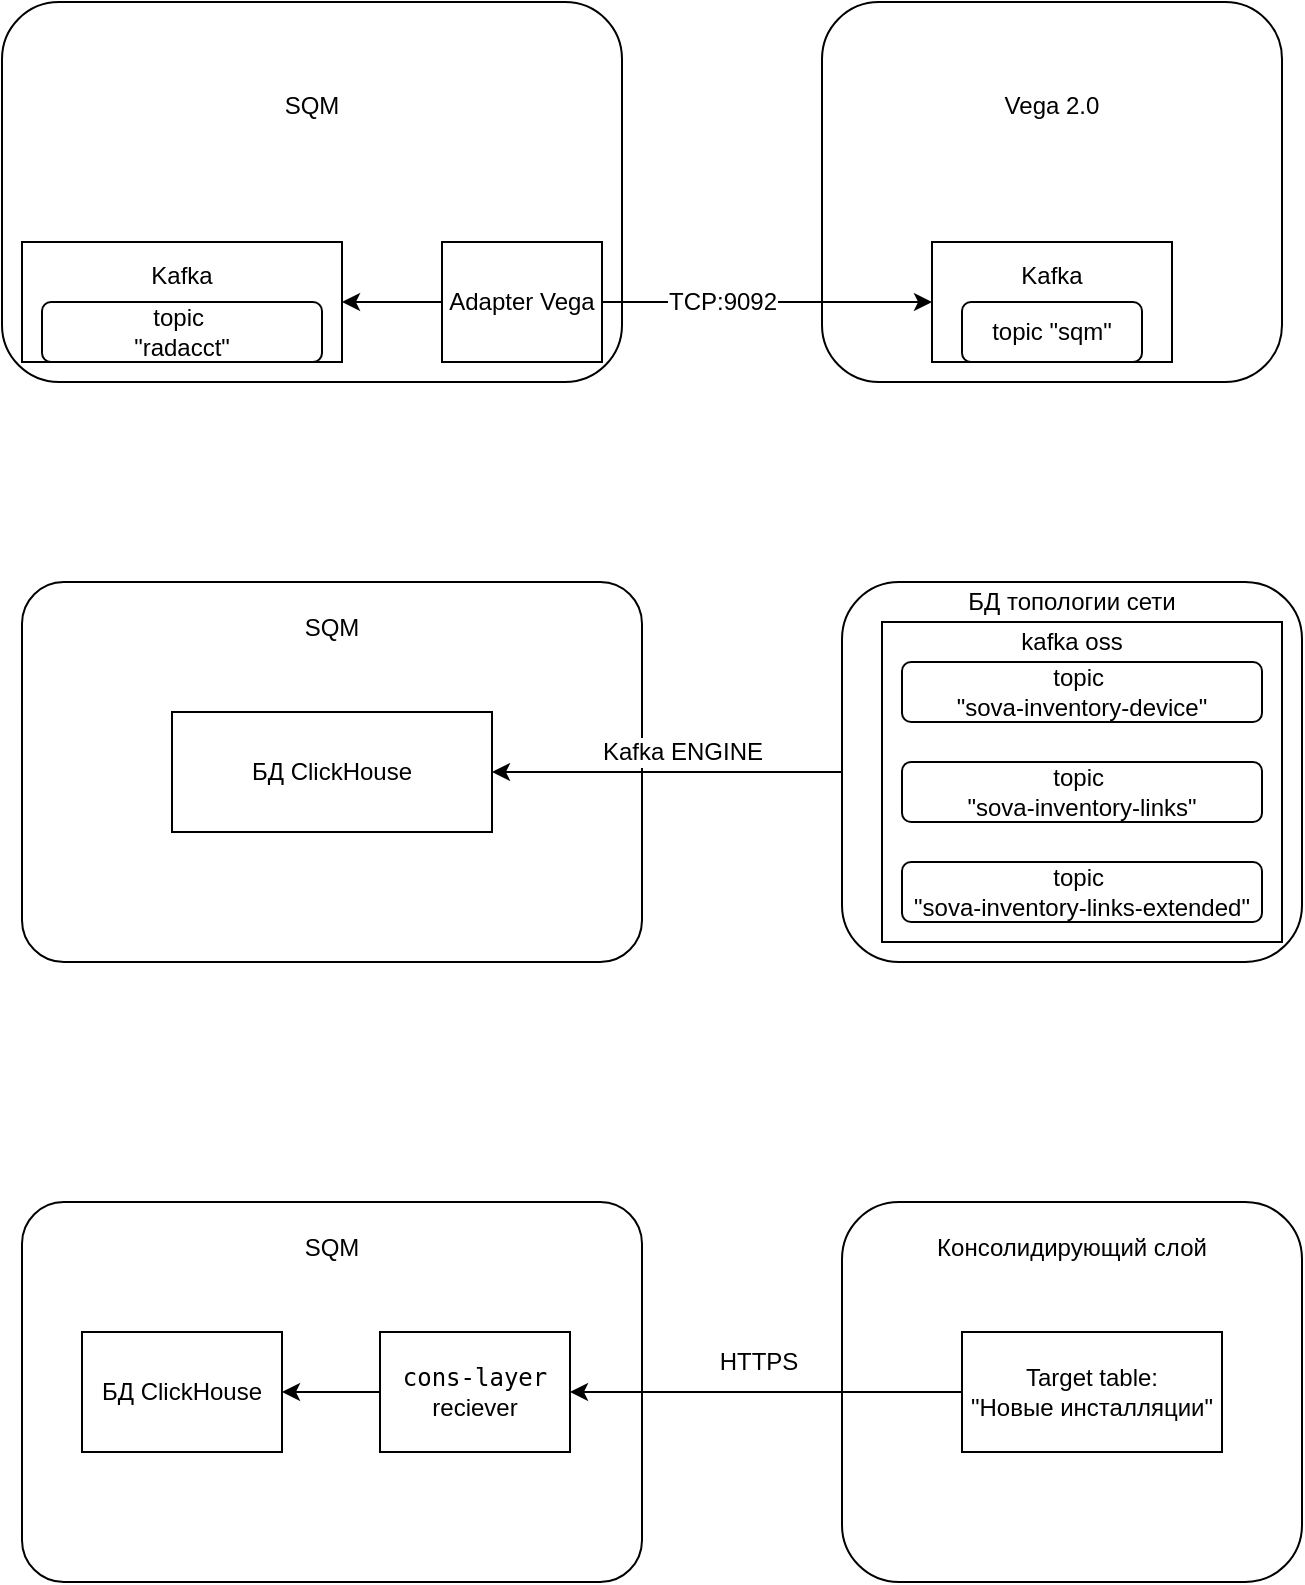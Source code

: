 <mxfile version="24.8.3">
  <diagram name="Страница — 1" id="CqbkalOceDS1Ib8Ocr17">
    <mxGraphModel dx="1205" dy="474" grid="1" gridSize="10" guides="1" tooltips="1" connect="1" arrows="1" fold="1" page="1" pageScale="1" pageWidth="827" pageHeight="1169" math="0" shadow="0">
      <root>
        <mxCell id="0" />
        <mxCell id="1" parent="0" />
        <mxCell id="L7aEFFnraW9-ZdmLWbNs-1" value="&lt;div style=&quot;margin-top: -90px;&quot; align=&quot;center&quot;&gt;Vega 2.0&lt;/div&gt;" style="rounded=1;whiteSpace=wrap;html=1;align=center;" parent="1" vertex="1">
          <mxGeometry x="540" y="40" width="230" height="190" as="geometry" />
        </mxCell>
        <mxCell id="L7aEFFnraW9-ZdmLWbNs-2" value="&lt;div align=&quot;center&quot; style=&quot;padding-top: 0px; padding-right: 0px; margin-top: -30px;&quot;&gt;Kafka&lt;/div&gt;" style="rounded=0;whiteSpace=wrap;html=1;align=center;shadow=0;imageVerticalAlign=top;imageAspect=0;imageAlign=center;overflow=visible;" parent="1" vertex="1">
          <mxGeometry x="595" y="160" width="120" height="60" as="geometry" />
        </mxCell>
        <mxCell id="L7aEFFnraW9-ZdmLWbNs-3" value="topic &quot;sqm&quot;" style="rounded=1;whiteSpace=wrap;html=1;shadow=0;strokeColor=default;align=center;verticalAlign=middle;fontFamily=Helvetica;fontSize=12;fontColor=default;fillColor=default;" parent="1" vertex="1">
          <mxGeometry x="610" y="190" width="90" height="30" as="geometry" />
        </mxCell>
        <mxCell id="L7aEFFnraW9-ZdmLWbNs-4" value="&lt;div style=&quot;margin-top: -90px;&quot; align=&quot;center&quot;&gt;SQM&lt;/div&gt;" style="rounded=1;whiteSpace=wrap;html=1;align=center;" parent="1" vertex="1">
          <mxGeometry x="130" y="40" width="310" height="190" as="geometry" />
        </mxCell>
        <mxCell id="L7aEFFnraW9-ZdmLWbNs-8" style="edgeStyle=orthogonalEdgeStyle;rounded=0;orthogonalLoop=1;jettySize=auto;html=1;entryX=0;entryY=0.5;entryDx=0;entryDy=0;fontFamily=Helvetica;fontSize=12;fontColor=default;" parent="1" source="L7aEFFnraW9-ZdmLWbNs-7" target="L7aEFFnraW9-ZdmLWbNs-2" edge="1">
          <mxGeometry relative="1" as="geometry" />
        </mxCell>
        <mxCell id="L7aEFFnraW9-ZdmLWbNs-12" value="TCP:9092" style="edgeLabel;html=1;align=center;verticalAlign=middle;resizable=0;points=[];rounded=0;shadow=0;strokeColor=default;fontFamily=Helvetica;fontSize=12;fontColor=default;fillColor=default;" parent="L7aEFFnraW9-ZdmLWbNs-8" vertex="1" connectable="0">
          <mxGeometry x="-0.079" y="-2" relative="1" as="geometry">
            <mxPoint x="-16" y="-2" as="offset" />
          </mxGeometry>
        </mxCell>
        <mxCell id="L7aEFFnraW9-ZdmLWbNs-11" style="edgeStyle=orthogonalEdgeStyle;rounded=0;orthogonalLoop=1;jettySize=auto;html=1;entryX=1;entryY=0.5;entryDx=0;entryDy=0;fontFamily=Helvetica;fontSize=12;fontColor=default;" parent="1" source="L7aEFFnraW9-ZdmLWbNs-7" target="L7aEFFnraW9-ZdmLWbNs-9" edge="1">
          <mxGeometry relative="1" as="geometry" />
        </mxCell>
        <mxCell id="L7aEFFnraW9-ZdmLWbNs-7" value="&lt;div&gt;Adapter Vega&lt;/div&gt;" style="rounded=0;whiteSpace=wrap;html=1;align=center;shadow=0;imageVerticalAlign=top;imageAspect=0;imageAlign=center;overflow=visible;" parent="1" vertex="1">
          <mxGeometry x="350" y="160" width="80" height="60" as="geometry" />
        </mxCell>
        <mxCell id="L7aEFFnraW9-ZdmLWbNs-9" value="&lt;div align=&quot;center&quot; style=&quot;padding-top: 0px; padding-right: 0px; margin-top: -30px;&quot;&gt;Kafka&lt;/div&gt;" style="rounded=0;whiteSpace=wrap;html=1;align=center;shadow=0;imageVerticalAlign=top;imageAspect=0;imageAlign=center;overflow=visible;" parent="1" vertex="1">
          <mxGeometry x="140" y="160" width="160" height="60" as="geometry" />
        </mxCell>
        <mxCell id="L7aEFFnraW9-ZdmLWbNs-10" value="&lt;div&gt;topic&amp;nbsp;&lt;/div&gt;&lt;div&gt;&quot;radacct&quot;&lt;/div&gt;" style="rounded=1;whiteSpace=wrap;html=1;shadow=0;strokeColor=default;align=center;verticalAlign=middle;fontFamily=Helvetica;fontSize=12;fontColor=default;fillColor=default;" parent="1" vertex="1">
          <mxGeometry x="150" y="190" width="140" height="30" as="geometry" />
        </mxCell>
        <mxCell id="yEPGhI6gahbzNLUMz_Bi-1" value="" style="rounded=1;whiteSpace=wrap;html=1;align=top;" parent="1" vertex="1">
          <mxGeometry x="550" y="330" width="230" height="190" as="geometry" />
        </mxCell>
        <mxCell id="yEPGhI6gahbzNLUMz_Bi-2" value="" style="rounded=0;whiteSpace=wrap;html=1;align=center;shadow=0;imageVerticalAlign=top;imageAspect=0;imageAlign=center;overflow=visible;" parent="1" vertex="1">
          <mxGeometry x="570" y="350" width="200" height="160" as="geometry" />
        </mxCell>
        <mxCell id="yEPGhI6gahbzNLUMz_Bi-3" value="&lt;div&gt;topic&amp;nbsp;&lt;/div&gt;&lt;div&gt;&quot;sova-inventory-device&quot;&lt;/div&gt;" style="rounded=1;whiteSpace=wrap;html=1;shadow=0;strokeColor=default;align=center;verticalAlign=middle;fontFamily=Helvetica;fontSize=12;fontColor=default;fillColor=default;" parent="1" vertex="1">
          <mxGeometry x="580" y="370" width="180" height="30" as="geometry" />
        </mxCell>
        <mxCell id="yEPGhI6gahbzNLUMz_Bi-4" value="&lt;div&gt;SQM&lt;/div&gt;&lt;div&gt;&lt;br&gt;&lt;/div&gt;&lt;div&gt;&lt;br&gt;&lt;/div&gt;&lt;div&gt;&lt;br&gt;&lt;/div&gt;&lt;div&gt;&lt;br&gt;&lt;/div&gt;&lt;div&gt;&lt;br&gt;&lt;/div&gt;&lt;div&gt;&lt;br&gt;&lt;/div&gt;&lt;div&gt;&lt;br&gt;&lt;/div&gt;&lt;div&gt;&lt;br&gt;&lt;/div&gt;&lt;div&gt;&lt;br&gt;&lt;/div&gt;&lt;div&gt;&lt;br&gt;&lt;/div&gt;" style="rounded=1;whiteSpace=wrap;html=1;align=center;arcSize=11;" parent="1" vertex="1">
          <mxGeometry x="140" y="330" width="310" height="190" as="geometry" />
        </mxCell>
        <mxCell id="yEPGhI6gahbzNLUMz_Bi-5" style="edgeStyle=orthogonalEdgeStyle;rounded=0;orthogonalLoop=1;jettySize=auto;html=1;fontFamily=Helvetica;fontSize=12;fontColor=default;exitX=0;exitY=0.5;exitDx=0;exitDy=0;entryX=1;entryY=0.5;entryDx=0;entryDy=0;" parent="1" source="yEPGhI6gahbzNLUMz_Bi-1" target="yEPGhI6gahbzNLUMz_Bi-9" edge="1">
          <mxGeometry relative="1" as="geometry">
            <mxPoint x="440" y="480" as="sourcePoint" />
            <mxPoint x="490" y="320" as="targetPoint" />
          </mxGeometry>
        </mxCell>
        <mxCell id="yEPGhI6gahbzNLUMz_Bi-6" value="" style="edgeLabel;html=1;align=center;verticalAlign=middle;resizable=0;points=[];rounded=0;shadow=0;strokeColor=default;fontFamily=Helvetica;fontSize=12;fontColor=default;fillColor=default;" parent="yEPGhI6gahbzNLUMz_Bi-5" vertex="1" connectable="0">
          <mxGeometry x="-0.079" y="-2" relative="1" as="geometry">
            <mxPoint x="54" y="-2" as="offset" />
          </mxGeometry>
        </mxCell>
        <mxCell id="yEPGhI6gahbzNLUMz_Bi-13" value="Kafka ENGINE" style="edgeLabel;html=1;align=center;verticalAlign=middle;resizable=0;points=[];rounded=1;strokeColor=default;fontFamily=Helvetica;fontSize=12;fontColor=default;fillColor=default;" parent="yEPGhI6gahbzNLUMz_Bi-5" vertex="1" connectable="0">
          <mxGeometry x="-0.623" relative="1" as="geometry">
            <mxPoint x="-47" y="-10" as="offset" />
          </mxGeometry>
        </mxCell>
        <mxCell id="yEPGhI6gahbzNLUMz_Bi-9" value="БД ClickHouse" style="rounded=0;whiteSpace=wrap;html=1;align=center;shadow=0;imageVerticalAlign=top;imageAspect=0;imageAlign=center;overflow=visible;" parent="1" vertex="1">
          <mxGeometry x="215" y="395" width="160" height="60" as="geometry" />
        </mxCell>
        <mxCell id="yEPGhI6gahbzNLUMz_Bi-12" value="&lt;div&gt;topic&amp;nbsp;&lt;/div&gt;&lt;div&gt;&quot;sova-inventory-links&quot;&lt;/div&gt;" style="rounded=1;whiteSpace=wrap;html=1;shadow=0;strokeColor=default;align=center;verticalAlign=middle;fontFamily=Helvetica;fontSize=12;fontColor=default;fillColor=default;" parent="1" vertex="1">
          <mxGeometry x="580" y="420" width="180" height="30" as="geometry" />
        </mxCell>
        <mxCell id="wJ8KrlMlpTtMy6ue6bhl-1" value="&lt;div&gt;Консолидирующий слой&lt;code&gt;&lt;br&gt;&lt;/code&gt;&lt;/div&gt;&lt;div&gt;&lt;br&gt;&lt;/div&gt;&lt;div&gt;&lt;br&gt;&lt;/div&gt;&lt;div&gt;&lt;br&gt;&lt;/div&gt;&lt;div&gt;&lt;br&gt;&lt;/div&gt;&lt;div&gt;&lt;br&gt;&lt;/div&gt;&lt;div&gt;&lt;br&gt;&lt;/div&gt;&lt;div&gt;&lt;br&gt;&lt;/div&gt;&lt;div&gt;&lt;br&gt;&lt;/div&gt;&lt;div&gt;&lt;br&gt;&lt;/div&gt;&lt;div&gt;&lt;br&gt;&lt;/div&gt;" style="rounded=1;whiteSpace=wrap;html=1;align=top;" parent="1" vertex="1">
          <mxGeometry x="550" y="640" width="230" height="190" as="geometry" />
        </mxCell>
        <mxCell id="wJ8KrlMlpTtMy6ue6bhl-4" value="&lt;div&gt;SQM&lt;/div&gt;&lt;div&gt;&lt;br&gt;&lt;/div&gt;&lt;div&gt;&lt;br&gt;&lt;/div&gt;&lt;div&gt;&lt;br&gt;&lt;/div&gt;&lt;div&gt;&lt;br&gt;&lt;/div&gt;&lt;div&gt;&lt;br&gt;&lt;/div&gt;&lt;div&gt;&lt;br&gt;&lt;/div&gt;&lt;div&gt;&lt;br&gt;&lt;/div&gt;&lt;div&gt;&lt;br&gt;&lt;/div&gt;&lt;div&gt;&lt;br&gt;&lt;/div&gt;&lt;div&gt;&lt;br&gt;&lt;/div&gt;" style="rounded=1;whiteSpace=wrap;html=1;align=center;arcSize=11;" parent="1" vertex="1">
          <mxGeometry x="140" y="640" width="310" height="190" as="geometry" />
        </mxCell>
        <mxCell id="wJ8KrlMlpTtMy6ue6bhl-5" style="edgeStyle=orthogonalEdgeStyle;rounded=0;orthogonalLoop=1;jettySize=auto;html=1;fontFamily=Helvetica;fontSize=12;fontColor=default;entryX=1;entryY=0.5;entryDx=0;entryDy=0;exitX=0;exitY=0.5;exitDx=0;exitDy=0;" parent="1" source="0c0U7OgSNv3xbRfHRChP-2" target="wJ8KrlMlpTtMy6ue6bhl-8" edge="1">
          <mxGeometry relative="1" as="geometry">
            <mxPoint x="500" y="620" as="sourcePoint" />
          </mxGeometry>
        </mxCell>
        <mxCell id="wJ8KrlMlpTtMy6ue6bhl-6" value="HTTPS" style="edgeLabel;html=1;align=center;verticalAlign=middle;resizable=0;points=[];rounded=0;shadow=0;strokeColor=default;fontFamily=Helvetica;fontSize=12;fontColor=default;fillColor=default;" parent="wJ8KrlMlpTtMy6ue6bhl-5" vertex="1" connectable="0">
          <mxGeometry x="-0.079" y="-2" relative="1" as="geometry">
            <mxPoint x="-12" y="-13" as="offset" />
          </mxGeometry>
        </mxCell>
        <mxCell id="0c0U7OgSNv3xbRfHRChP-3" style="edgeStyle=orthogonalEdgeStyle;rounded=0;orthogonalLoop=1;jettySize=auto;html=1;" edge="1" parent="1" source="wJ8KrlMlpTtMy6ue6bhl-8" target="0c0U7OgSNv3xbRfHRChP-1">
          <mxGeometry relative="1" as="geometry" />
        </mxCell>
        <mxCell id="wJ8KrlMlpTtMy6ue6bhl-8" value="&lt;div&gt;&lt;code&gt;cons-layer&lt;/code&gt;&lt;/div&gt;&lt;div&gt;reciever&lt;/div&gt;" style="rounded=0;whiteSpace=wrap;html=1;align=center;shadow=0;imageVerticalAlign=top;imageAspect=0;imageAlign=center;overflow=visible;" parent="1" vertex="1">
          <mxGeometry x="319" y="705" width="95" height="60" as="geometry" />
        </mxCell>
        <mxCell id="-GR8mmAhyP1Z9ofL-1Rl-1" value="БД топологии сети" style="text;html=1;align=center;verticalAlign=middle;whiteSpace=wrap;rounded=0;" parent="1" vertex="1">
          <mxGeometry x="580" y="330" width="170" height="20" as="geometry" />
        </mxCell>
        <mxCell id="-GR8mmAhyP1Z9ofL-1Rl-3" value="kafka oss" style="text;html=1;align=center;verticalAlign=middle;whiteSpace=wrap;rounded=0;" parent="1" vertex="1">
          <mxGeometry x="580" y="350" width="170" height="20" as="geometry" />
        </mxCell>
        <mxCell id="-GR8mmAhyP1Z9ofL-1Rl-4" value="&lt;div&gt;topic&amp;nbsp;&lt;/div&gt;&lt;div&gt;&quot;sova-inventory-links-extended&quot;&lt;/div&gt;" style="rounded=1;whiteSpace=wrap;html=1;shadow=0;strokeColor=default;align=center;verticalAlign=middle;fontFamily=Helvetica;fontSize=12;fontColor=default;fillColor=default;" parent="1" vertex="1">
          <mxGeometry x="580" y="470" width="180" height="30" as="geometry" />
        </mxCell>
        <mxCell id="0c0U7OgSNv3xbRfHRChP-1" value="БД ClickHouse" style="rounded=0;whiteSpace=wrap;html=1;align=center;shadow=0;imageVerticalAlign=top;imageAspect=0;imageAlign=center;overflow=visible;" vertex="1" parent="1">
          <mxGeometry x="170" y="705" width="100" height="60" as="geometry" />
        </mxCell>
        <mxCell id="0c0U7OgSNv3xbRfHRChP-2" value="&lt;div&gt;Target table:&lt;br&gt;&lt;/div&gt;&lt;div&gt;&quot;Новые инсталляции&quot;&lt;br&gt;&lt;/div&gt;" style="rounded=0;whiteSpace=wrap;html=1;" vertex="1" parent="1">
          <mxGeometry x="610" y="705" width="130" height="60" as="geometry" />
        </mxCell>
      </root>
    </mxGraphModel>
  </diagram>
</mxfile>
